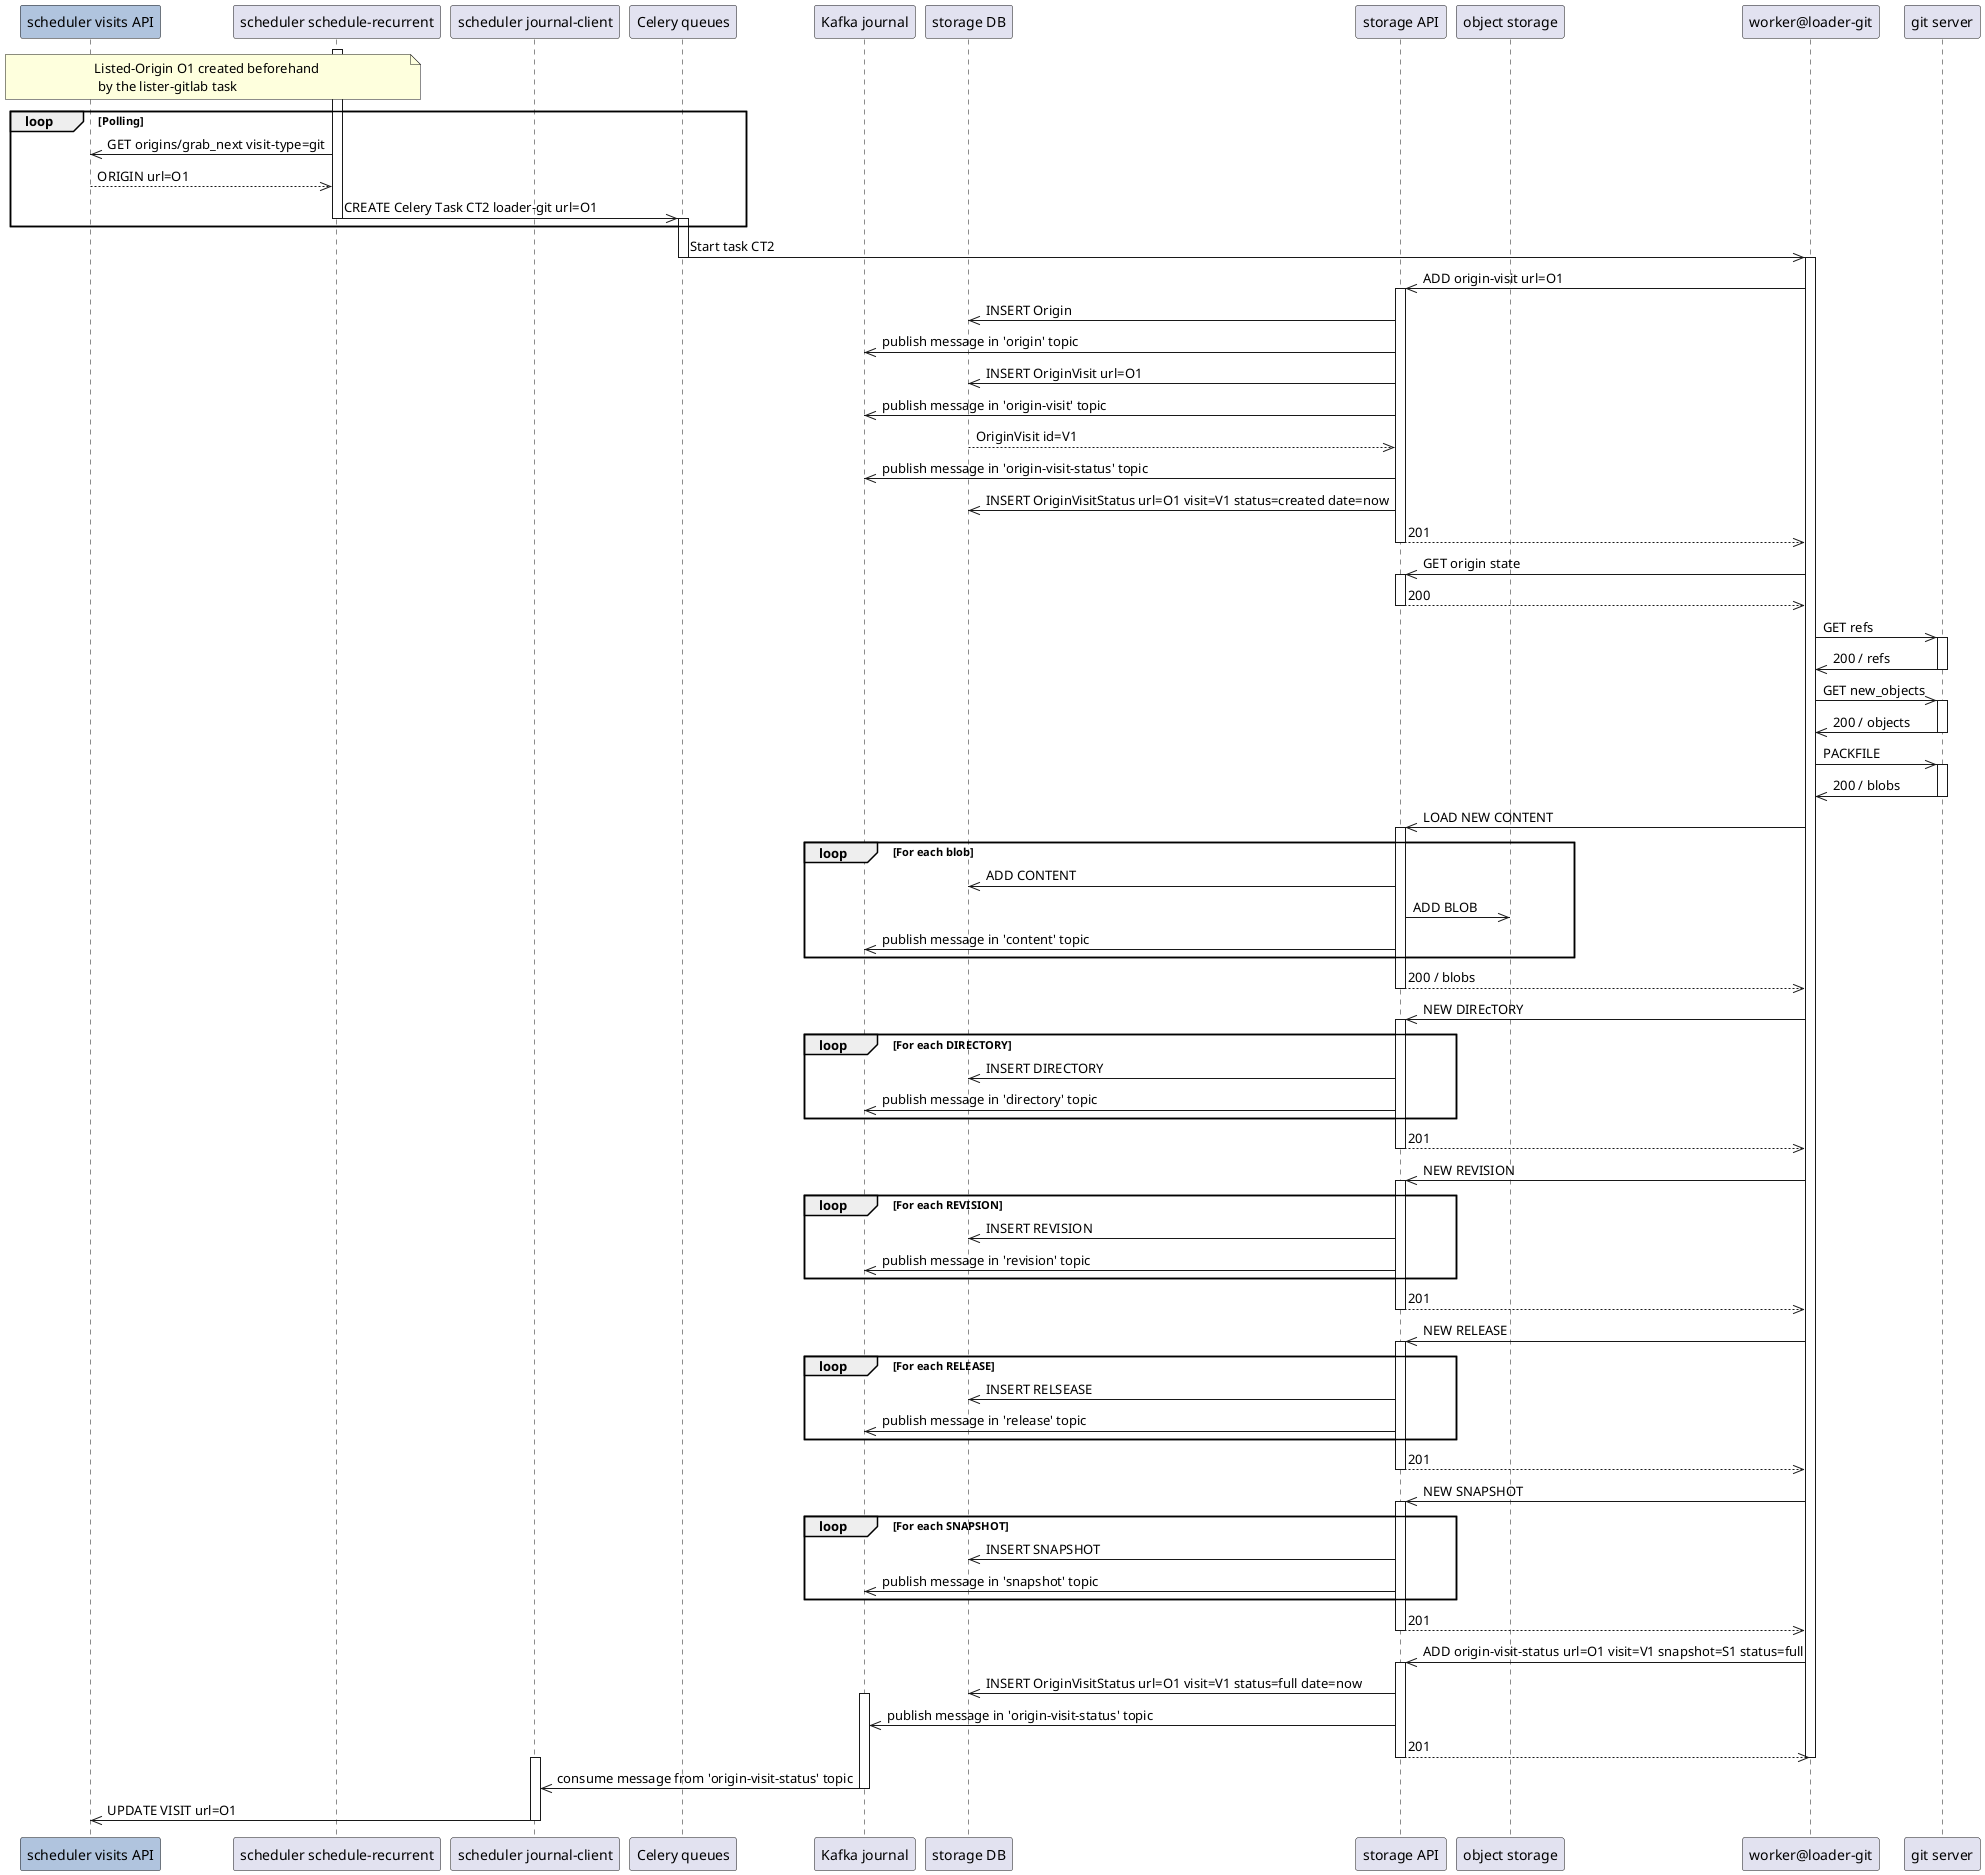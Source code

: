 @startuml
  participant SCH_DB as "scheduler visits API" #B0C4DE
  participant SCH_RUN as "scheduler schedule-recurrent"
  participant SCH_JC as "scheduler journal-client"
  participant RMQ as "Celery queues"
  participant JOURNAL as "Kafka journal"
  participant STORAGE_DB as "storage DB"
  participant STORAGE_API as "storage API"
  participant OBJSTORE as "object storage"
  participant WORK_GIT as "worker@loader-git"
  participant GIT as "git server"

  Note over SCH_DB,SCH_RUN: Listed-Origin O1 created beforehand \n by the lister-gitlab task
  loop Polling
	  activate SCH_RUN
      SCH_RUN->>SCH_DB: GET origins/grab_next visit-type=git
      SCH_DB-->>SCH_RUN: ORIGIN url=O1
      SCH_RUN->>RMQ: CREATE Celery Task CT2 loader-git url=O1
	  deactivate SCH_RUN
	  activate RMQ
  end

  RMQ->>WORK_GIT: Start task CT2
  deactivate RMQ
  activate WORK_GIT

  WORK_GIT->>STORAGE_API: ADD origin-visit url=O1
  activate STORAGE_API
  STORAGE_API->>STORAGE_DB: INSERT Origin
  STORAGE_API->>JOURNAL: publish message in 'origin' topic
  STORAGE_API->>STORAGE_DB: INSERT OriginVisit url=O1
  STORAGE_API->>JOURNAL: publish message in 'origin-visit' topic
  STORAGE_DB-->>STORAGE_API: OriginVisit id=V1
  STORAGE_API->>JOURNAL: publish message in 'origin-visit-status' topic
  STORAGE_API->>STORAGE_DB: INSERT OriginVisitStatus url=O1 visit=V1 status=created date=now
  STORAGE_API-->>WORK_GIT: 201
  deactivate STORAGE_API

  WORK_GIT->>STORAGE_API: GET origin state
  activate STORAGE_API
  STORAGE_API-->>WORK_GIT: 200
  deactivate STORAGE_API

  WORK_GIT->>GIT: GET refs
  activate GIT
  GIT->>WORK_GIT: 200 / refs
  deactivate GIT

  WORK_GIT->>GIT: GET new_objects
  activate GIT
  GIT->>WORK_GIT: 200 / objects
  deactivate GIT

  WORK_GIT->>GIT: PACKFILE
  activate GIT
  GIT->>WORK_GIT: 200 / blobs
  deactivate GIT

  WORK_GIT->>STORAGE_API: LOAD NEW CONTENT
  activate STORAGE_API
  loop For each blob
      STORAGE_API->>STORAGE_DB: ADD CONTENT
      STORAGE_API->>OBJSTORE: ADD BLOB
      STORAGE_API->>JOURNAL: publish message in 'content' topic
  end
  STORAGE_API-->>WORK_GIT: 200 / blobs
  deactivate STORAGE_API

  WORK_GIT->>STORAGE_API: NEW DIREcTORY
  activate STORAGE_API
  loop For each DIRECTORY
    STORAGE_API->>STORAGE_DB: INSERT DIRECTORY
    STORAGE_API->>JOURNAL: publish message in 'directory' topic
  end
  STORAGE_API-->>WORK_GIT: 201
  deactivate STORAGE_API

  WORK_GIT->>STORAGE_API: NEW REVISION
  activate STORAGE_API
  loop For each REVISION
    STORAGE_API->>STORAGE_DB: INSERT REVISION
	STORAGE_API->>JOURNAL: publish message in 'revision' topic
  end
  STORAGE_API-->>WORK_GIT: 201
  deactivate STORAGE_API

  WORK_GIT->>STORAGE_API: NEW RELEASE
  activate STORAGE_API
  loop For each RELEASE
    STORAGE_API->>STORAGE_DB: INSERT RELSEASE
	STORAGE_API->>JOURNAL: publish message in 'release' topic
  end
  STORAGE_API-->>WORK_GIT: 201
  deactivate STORAGE_API

  WORK_GIT->>STORAGE_API: NEW SNAPSHOT
  activate STORAGE_API
  loop For each SNAPSHOT
    STORAGE_API->>STORAGE_DB: INSERT SNAPSHOT
	STORAGE_API->>JOURNAL: publish message in 'snapshot' topic
  end
  STORAGE_API-->>WORK_GIT: 201
  deactivate STORAGE_API

  WORK_GIT->>STORAGE_API: ADD origin-visit-status url=O1 visit=V1 snapshot=S1 status=full
  activate STORAGE_API
  STORAGE_API->>STORAGE_DB: INSERT OriginVisitStatus url=O1 visit=V1 status=full date=now
  activate JOURNAL
  STORAGE_API->>JOURNAL: publish message in 'origin-visit-status' topic
  STORAGE_API-->>WORK_GIT: 201
  deactivate STORAGE_API
  deactivate WORK_GIT

  activate SCH_JC
  JOURNAL->>SCH_JC: consume message from 'origin-visit-status' topic
  deactivate JOURNAL
  SCH_JC->>SCH_DB: UPDATE VISIT url=O1
  deactivate SCH_JC
@enduml
